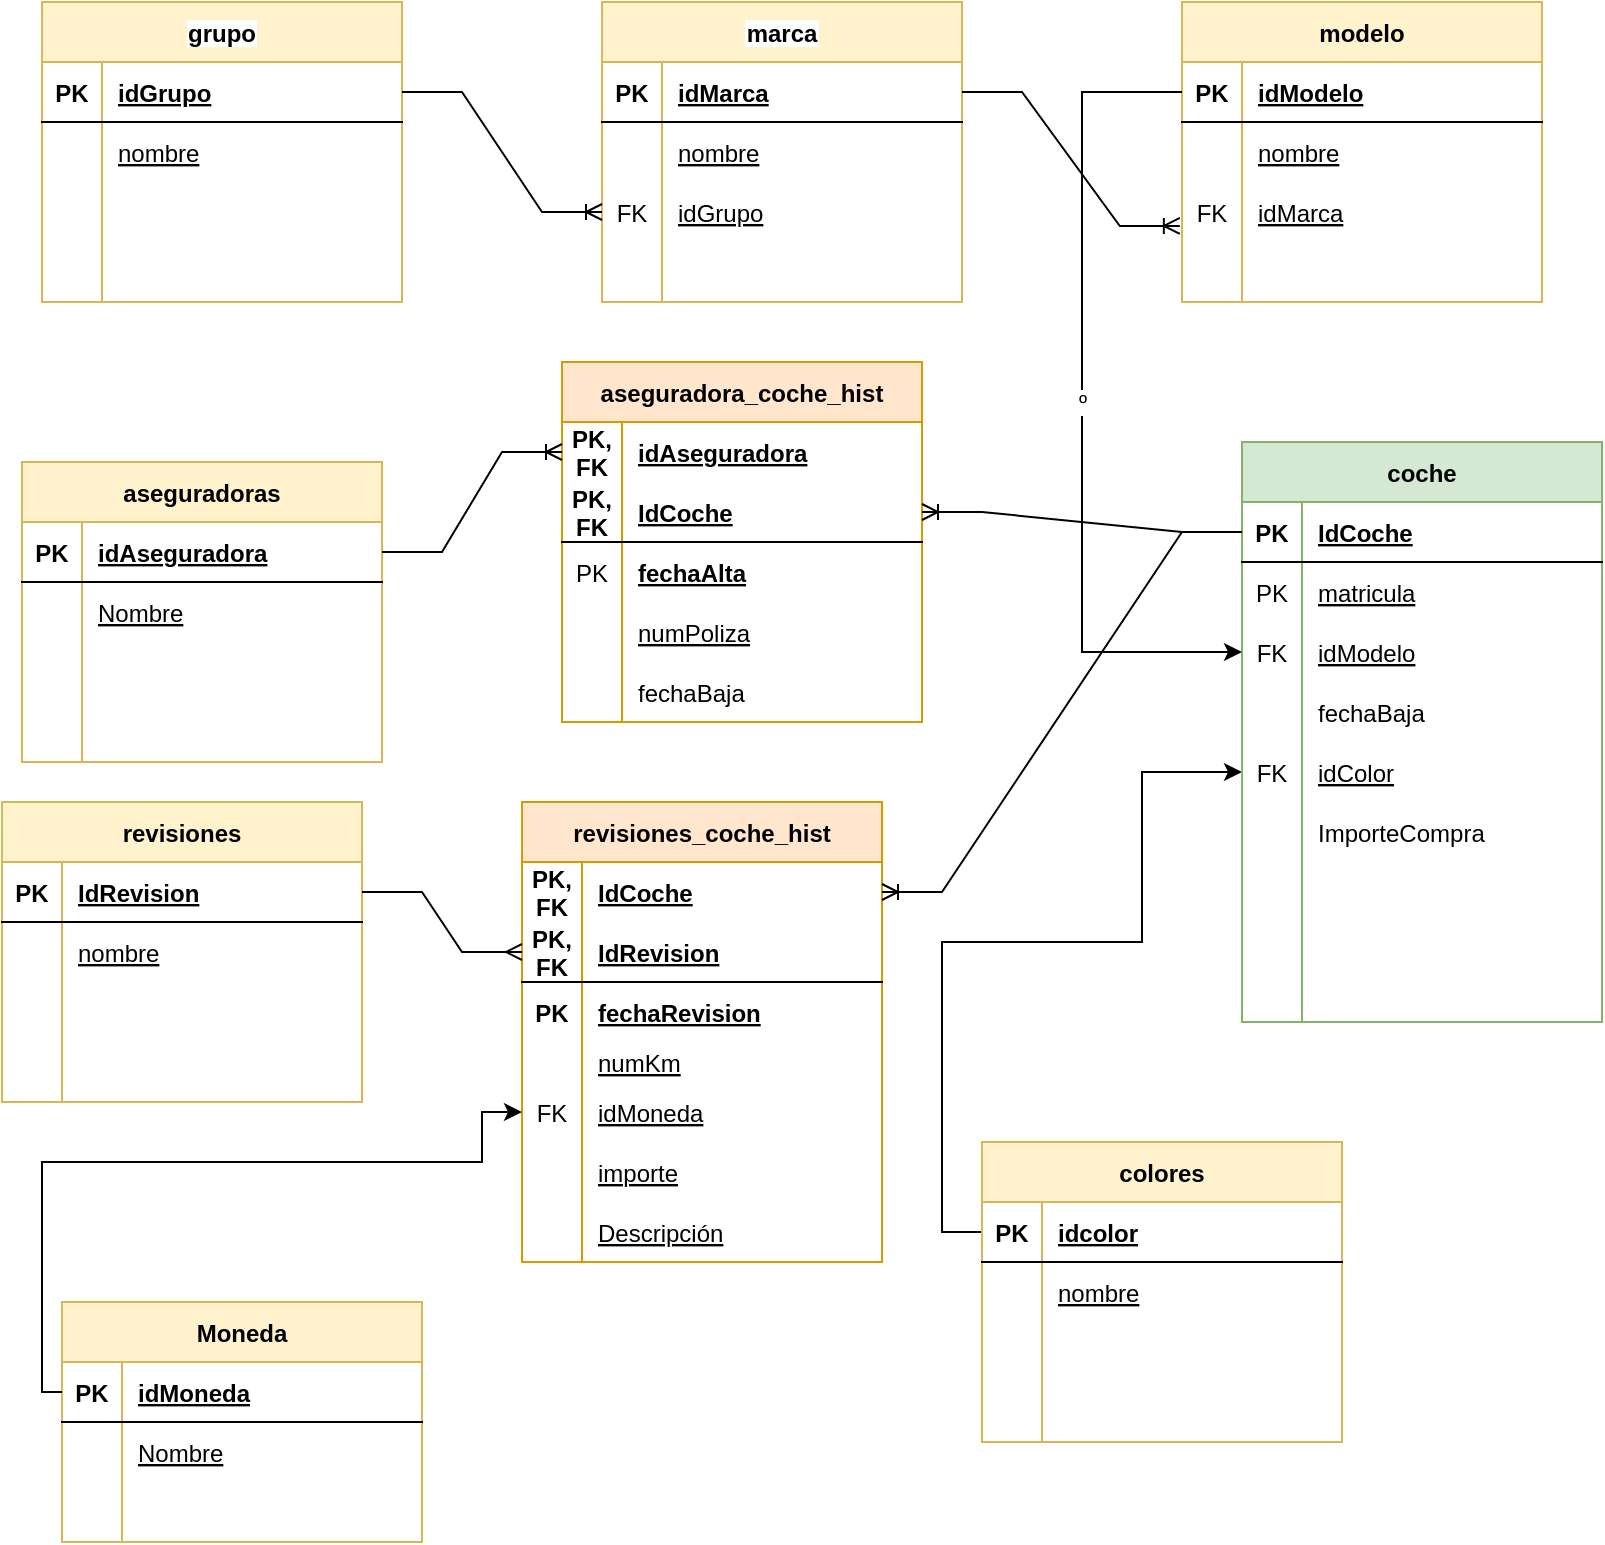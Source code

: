 <mxfile version="20.8.10" type="device"><diagram name="Página-1" id="8ZPopqEDgN9rbvy1Hq22"><mxGraphModel dx="1114" dy="656" grid="1" gridSize="10" guides="1" tooltips="1" connect="1" arrows="1" fold="1" page="1" pageScale="1" pageWidth="827" pageHeight="1169" math="0" shadow="0"><root><mxCell id="0"/><mxCell id="1" parent="0"/><mxCell id="r6GMOIAsIJF8lYgWLblV-1" value="grupo" style="shape=table;startSize=30;container=1;collapsible=1;childLayout=tableLayout;fixedRows=1;rowLines=0;fontStyle=1;align=center;resizeLast=1;fillColor=#fff2cc;strokeColor=#d6b656;labelBackgroundColor=default;" parent="1" vertex="1"><mxGeometry x="30" y="10" width="180" height="150" as="geometry"/></mxCell><mxCell id="r6GMOIAsIJF8lYgWLblV-2" value="" style="shape=tableRow;horizontal=0;startSize=0;swimlaneHead=0;swimlaneBody=0;fillColor=none;collapsible=0;dropTarget=0;points=[[0,0.5],[1,0.5]];portConstraint=eastwest;top=0;left=0;right=0;bottom=1;" parent="r6GMOIAsIJF8lYgWLblV-1" vertex="1"><mxGeometry y="30" width="180" height="30" as="geometry"/></mxCell><mxCell id="r6GMOIAsIJF8lYgWLblV-3" value="PK" style="shape=partialRectangle;connectable=0;fillColor=none;top=0;left=0;bottom=0;right=0;fontStyle=1;overflow=hidden;" parent="r6GMOIAsIJF8lYgWLblV-2" vertex="1"><mxGeometry width="30" height="30" as="geometry"><mxRectangle width="30" height="30" as="alternateBounds"/></mxGeometry></mxCell><mxCell id="r6GMOIAsIJF8lYgWLblV-4" value="idGrupo" style="shape=partialRectangle;connectable=0;fillColor=none;top=0;left=0;bottom=0;right=0;align=left;spacingLeft=6;fontStyle=5;overflow=hidden;" parent="r6GMOIAsIJF8lYgWLblV-2" vertex="1"><mxGeometry x="30" width="150" height="30" as="geometry"><mxRectangle width="150" height="30" as="alternateBounds"/></mxGeometry></mxCell><mxCell id="r6GMOIAsIJF8lYgWLblV-5" value="" style="shape=tableRow;horizontal=0;startSize=0;swimlaneHead=0;swimlaneBody=0;fillColor=none;collapsible=0;dropTarget=0;points=[[0,0.5],[1,0.5]];portConstraint=eastwest;top=0;left=0;right=0;bottom=0;" parent="r6GMOIAsIJF8lYgWLblV-1" vertex="1"><mxGeometry y="60" width="180" height="30" as="geometry"/></mxCell><mxCell id="r6GMOIAsIJF8lYgWLblV-6" value="" style="shape=partialRectangle;connectable=0;fillColor=none;top=0;left=0;bottom=0;right=0;editable=1;overflow=hidden;" parent="r6GMOIAsIJF8lYgWLblV-5" vertex="1"><mxGeometry width="30" height="30" as="geometry"><mxRectangle width="30" height="30" as="alternateBounds"/></mxGeometry></mxCell><mxCell id="r6GMOIAsIJF8lYgWLblV-7" value="nombre" style="shape=partialRectangle;connectable=0;fillColor=none;top=0;left=0;bottom=0;right=0;align=left;spacingLeft=6;overflow=hidden;fontStyle=4" parent="r6GMOIAsIJF8lYgWLblV-5" vertex="1"><mxGeometry x="30" width="150" height="30" as="geometry"><mxRectangle width="150" height="30" as="alternateBounds"/></mxGeometry></mxCell><mxCell id="r6GMOIAsIJF8lYgWLblV-8" value="" style="shape=tableRow;horizontal=0;startSize=0;swimlaneHead=0;swimlaneBody=0;fillColor=none;collapsible=0;dropTarget=0;points=[[0,0.5],[1,0.5]];portConstraint=eastwest;top=0;left=0;right=0;bottom=0;" parent="r6GMOIAsIJF8lYgWLblV-1" vertex="1"><mxGeometry y="90" width="180" height="30" as="geometry"/></mxCell><mxCell id="r6GMOIAsIJF8lYgWLblV-9" value="" style="shape=partialRectangle;connectable=0;fillColor=none;top=0;left=0;bottom=0;right=0;editable=1;overflow=hidden;" parent="r6GMOIAsIJF8lYgWLblV-8" vertex="1"><mxGeometry width="30" height="30" as="geometry"><mxRectangle width="30" height="30" as="alternateBounds"/></mxGeometry></mxCell><mxCell id="r6GMOIAsIJF8lYgWLblV-10" value="" style="shape=partialRectangle;connectable=0;fillColor=none;top=0;left=0;bottom=0;right=0;align=left;spacingLeft=6;overflow=hidden;" parent="r6GMOIAsIJF8lYgWLblV-8" vertex="1"><mxGeometry x="30" width="150" height="30" as="geometry"><mxRectangle width="150" height="30" as="alternateBounds"/></mxGeometry></mxCell><mxCell id="r6GMOIAsIJF8lYgWLblV-11" value="" style="shape=tableRow;horizontal=0;startSize=0;swimlaneHead=0;swimlaneBody=0;fillColor=none;collapsible=0;dropTarget=0;points=[[0,0.5],[1,0.5]];portConstraint=eastwest;top=0;left=0;right=0;bottom=0;" parent="r6GMOIAsIJF8lYgWLblV-1" vertex="1"><mxGeometry y="120" width="180" height="30" as="geometry"/></mxCell><mxCell id="r6GMOIAsIJF8lYgWLblV-12" value="" style="shape=partialRectangle;connectable=0;fillColor=none;top=0;left=0;bottom=0;right=0;editable=1;overflow=hidden;" parent="r6GMOIAsIJF8lYgWLblV-11" vertex="1"><mxGeometry width="30" height="30" as="geometry"><mxRectangle width="30" height="30" as="alternateBounds"/></mxGeometry></mxCell><mxCell id="r6GMOIAsIJF8lYgWLblV-13" value="" style="shape=partialRectangle;connectable=0;fillColor=none;top=0;left=0;bottom=0;right=0;align=left;spacingLeft=6;overflow=hidden;" parent="r6GMOIAsIJF8lYgWLblV-11" vertex="1"><mxGeometry x="30" width="150" height="30" as="geometry"><mxRectangle width="150" height="30" as="alternateBounds"/></mxGeometry></mxCell><mxCell id="r6GMOIAsIJF8lYgWLblV-14" value="marca" style="shape=table;startSize=30;container=1;collapsible=1;childLayout=tableLayout;fixedRows=1;rowLines=0;fontStyle=1;align=center;resizeLast=1;fillColor=#fff2cc;strokeColor=#d6b656;labelBackgroundColor=default;" parent="1" vertex="1"><mxGeometry x="310" y="10" width="180" height="150" as="geometry"/></mxCell><mxCell id="r6GMOIAsIJF8lYgWLblV-15" value="" style="shape=tableRow;horizontal=0;startSize=0;swimlaneHead=0;swimlaneBody=0;fillColor=none;collapsible=0;dropTarget=0;points=[[0,0.5],[1,0.5]];portConstraint=eastwest;top=0;left=0;right=0;bottom=1;" parent="r6GMOIAsIJF8lYgWLblV-14" vertex="1"><mxGeometry y="30" width="180" height="30" as="geometry"/></mxCell><mxCell id="r6GMOIAsIJF8lYgWLblV-16" value="PK" style="shape=partialRectangle;connectable=0;fillColor=none;top=0;left=0;bottom=0;right=0;fontStyle=1;overflow=hidden;" parent="r6GMOIAsIJF8lYgWLblV-15" vertex="1"><mxGeometry width="30" height="30" as="geometry"><mxRectangle width="30" height="30" as="alternateBounds"/></mxGeometry></mxCell><mxCell id="r6GMOIAsIJF8lYgWLblV-17" value="idMarca" style="shape=partialRectangle;connectable=0;fillColor=none;top=0;left=0;bottom=0;right=0;align=left;spacingLeft=6;fontStyle=5;overflow=hidden;" parent="r6GMOIAsIJF8lYgWLblV-15" vertex="1"><mxGeometry x="30" width="150" height="30" as="geometry"><mxRectangle width="150" height="30" as="alternateBounds"/></mxGeometry></mxCell><mxCell id="r6GMOIAsIJF8lYgWLblV-18" value="" style="shape=tableRow;horizontal=0;startSize=0;swimlaneHead=0;swimlaneBody=0;fillColor=none;collapsible=0;dropTarget=0;points=[[0,0.5],[1,0.5]];portConstraint=eastwest;top=0;left=0;right=0;bottom=0;" parent="r6GMOIAsIJF8lYgWLblV-14" vertex="1"><mxGeometry y="60" width="180" height="30" as="geometry"/></mxCell><mxCell id="r6GMOIAsIJF8lYgWLblV-19" value="" style="shape=partialRectangle;connectable=0;fillColor=none;top=0;left=0;bottom=0;right=0;editable=1;overflow=hidden;" parent="r6GMOIAsIJF8lYgWLblV-18" vertex="1"><mxGeometry width="30" height="30" as="geometry"><mxRectangle width="30" height="30" as="alternateBounds"/></mxGeometry></mxCell><mxCell id="r6GMOIAsIJF8lYgWLblV-20" value="nombre" style="shape=partialRectangle;connectable=0;fillColor=none;top=0;left=0;bottom=0;right=0;align=left;spacingLeft=6;overflow=hidden;fontStyle=4" parent="r6GMOIAsIJF8lYgWLblV-18" vertex="1"><mxGeometry x="30" width="150" height="30" as="geometry"><mxRectangle width="150" height="30" as="alternateBounds"/></mxGeometry></mxCell><mxCell id="r6GMOIAsIJF8lYgWLblV-21" value="" style="shape=tableRow;horizontal=0;startSize=0;swimlaneHead=0;swimlaneBody=0;fillColor=none;collapsible=0;dropTarget=0;points=[[0,0.5],[1,0.5]];portConstraint=eastwest;top=0;left=0;right=0;bottom=0;" parent="r6GMOIAsIJF8lYgWLblV-14" vertex="1"><mxGeometry y="90" width="180" height="30" as="geometry"/></mxCell><mxCell id="r6GMOIAsIJF8lYgWLblV-22" value="FK" style="shape=partialRectangle;connectable=0;fillColor=none;top=0;left=0;bottom=0;right=0;editable=1;overflow=hidden;" parent="r6GMOIAsIJF8lYgWLblV-21" vertex="1"><mxGeometry width="30" height="30" as="geometry"><mxRectangle width="30" height="30" as="alternateBounds"/></mxGeometry></mxCell><mxCell id="r6GMOIAsIJF8lYgWLblV-23" value="idGrupo" style="shape=partialRectangle;connectable=0;fillColor=none;top=0;left=0;bottom=0;right=0;align=left;spacingLeft=6;overflow=hidden;fontStyle=4" parent="r6GMOIAsIJF8lYgWLblV-21" vertex="1"><mxGeometry x="30" width="150" height="30" as="geometry"><mxRectangle width="150" height="30" as="alternateBounds"/></mxGeometry></mxCell><mxCell id="r6GMOIAsIJF8lYgWLblV-24" value="" style="shape=tableRow;horizontal=0;startSize=0;swimlaneHead=0;swimlaneBody=0;fillColor=none;collapsible=0;dropTarget=0;points=[[0,0.5],[1,0.5]];portConstraint=eastwest;top=0;left=0;right=0;bottom=0;" parent="r6GMOIAsIJF8lYgWLblV-14" vertex="1"><mxGeometry y="120" width="180" height="30" as="geometry"/></mxCell><mxCell id="r6GMOIAsIJF8lYgWLblV-25" value="" style="shape=partialRectangle;connectable=0;fillColor=none;top=0;left=0;bottom=0;right=0;editable=1;overflow=hidden;" parent="r6GMOIAsIJF8lYgWLblV-24" vertex="1"><mxGeometry width="30" height="30" as="geometry"><mxRectangle width="30" height="30" as="alternateBounds"/></mxGeometry></mxCell><mxCell id="r6GMOIAsIJF8lYgWLblV-26" value="" style="shape=partialRectangle;connectable=0;fillColor=none;top=0;left=0;bottom=0;right=0;align=left;spacingLeft=6;overflow=hidden;" parent="r6GMOIAsIJF8lYgWLblV-24" vertex="1"><mxGeometry x="30" width="150" height="30" as="geometry"><mxRectangle width="150" height="30" as="alternateBounds"/></mxGeometry></mxCell><mxCell id="r6GMOIAsIJF8lYgWLblV-27" value="modelo" style="shape=table;startSize=30;container=1;collapsible=1;childLayout=tableLayout;fixedRows=1;rowLines=0;fontStyle=1;align=center;resizeLast=1;fillColor=#fff2cc;strokeColor=#d6b656;" parent="1" vertex="1"><mxGeometry x="600" y="10" width="180" height="150" as="geometry"/></mxCell><mxCell id="r6GMOIAsIJF8lYgWLblV-28" value="" style="shape=tableRow;horizontal=0;startSize=0;swimlaneHead=0;swimlaneBody=0;fillColor=none;collapsible=0;dropTarget=0;points=[[0,0.5],[1,0.5]];portConstraint=eastwest;top=0;left=0;right=0;bottom=1;" parent="r6GMOIAsIJF8lYgWLblV-27" vertex="1"><mxGeometry y="30" width="180" height="30" as="geometry"/></mxCell><mxCell id="r6GMOIAsIJF8lYgWLblV-29" value="PK" style="shape=partialRectangle;connectable=0;fillColor=none;top=0;left=0;bottom=0;right=0;fontStyle=1;overflow=hidden;" parent="r6GMOIAsIJF8lYgWLblV-28" vertex="1"><mxGeometry width="30" height="30" as="geometry"><mxRectangle width="30" height="30" as="alternateBounds"/></mxGeometry></mxCell><mxCell id="r6GMOIAsIJF8lYgWLblV-30" value="idModelo" style="shape=partialRectangle;connectable=0;fillColor=none;top=0;left=0;bottom=0;right=0;align=left;spacingLeft=6;fontStyle=5;overflow=hidden;" parent="r6GMOIAsIJF8lYgWLblV-28" vertex="1"><mxGeometry x="30" width="150" height="30" as="geometry"><mxRectangle width="150" height="30" as="alternateBounds"/></mxGeometry></mxCell><mxCell id="r6GMOIAsIJF8lYgWLblV-31" value="" style="shape=tableRow;horizontal=0;startSize=0;swimlaneHead=0;swimlaneBody=0;fillColor=none;collapsible=0;dropTarget=0;points=[[0,0.5],[1,0.5]];portConstraint=eastwest;top=0;left=0;right=0;bottom=0;" parent="r6GMOIAsIJF8lYgWLblV-27" vertex="1"><mxGeometry y="60" width="180" height="30" as="geometry"/></mxCell><mxCell id="r6GMOIAsIJF8lYgWLblV-32" value="" style="shape=partialRectangle;connectable=0;fillColor=none;top=0;left=0;bottom=0;right=0;editable=1;overflow=hidden;" parent="r6GMOIAsIJF8lYgWLblV-31" vertex="1"><mxGeometry width="30" height="30" as="geometry"><mxRectangle width="30" height="30" as="alternateBounds"/></mxGeometry></mxCell><mxCell id="r6GMOIAsIJF8lYgWLblV-33" value="nombre" style="shape=partialRectangle;connectable=0;fillColor=none;top=0;left=0;bottom=0;right=0;align=left;spacingLeft=6;overflow=hidden;fontStyle=4" parent="r6GMOIAsIJF8lYgWLblV-31" vertex="1"><mxGeometry x="30" width="150" height="30" as="geometry"><mxRectangle width="150" height="30" as="alternateBounds"/></mxGeometry></mxCell><mxCell id="r6GMOIAsIJF8lYgWLblV-34" value="" style="shape=tableRow;horizontal=0;startSize=0;swimlaneHead=0;swimlaneBody=0;fillColor=none;collapsible=0;dropTarget=0;points=[[0,0.5],[1,0.5]];portConstraint=eastwest;top=0;left=0;right=0;bottom=0;" parent="r6GMOIAsIJF8lYgWLblV-27" vertex="1"><mxGeometry y="90" width="180" height="30" as="geometry"/></mxCell><mxCell id="r6GMOIAsIJF8lYgWLblV-35" value="FK" style="shape=partialRectangle;connectable=0;fillColor=none;top=0;left=0;bottom=0;right=0;editable=1;overflow=hidden;" parent="r6GMOIAsIJF8lYgWLblV-34" vertex="1"><mxGeometry width="30" height="30" as="geometry"><mxRectangle width="30" height="30" as="alternateBounds"/></mxGeometry></mxCell><mxCell id="r6GMOIAsIJF8lYgWLblV-36" value="idMarca" style="shape=partialRectangle;connectable=0;fillColor=none;top=0;left=0;bottom=0;right=0;align=left;spacingLeft=6;overflow=hidden;fontStyle=4" parent="r6GMOIAsIJF8lYgWLblV-34" vertex="1"><mxGeometry x="30" width="150" height="30" as="geometry"><mxRectangle width="150" height="30" as="alternateBounds"/></mxGeometry></mxCell><mxCell id="r6GMOIAsIJF8lYgWLblV-37" value="" style="shape=tableRow;horizontal=0;startSize=0;swimlaneHead=0;swimlaneBody=0;fillColor=none;collapsible=0;dropTarget=0;points=[[0,0.5],[1,0.5]];portConstraint=eastwest;top=0;left=0;right=0;bottom=0;" parent="r6GMOIAsIJF8lYgWLblV-27" vertex="1"><mxGeometry y="120" width="180" height="30" as="geometry"/></mxCell><mxCell id="r6GMOIAsIJF8lYgWLblV-38" value="" style="shape=partialRectangle;connectable=0;fillColor=none;top=0;left=0;bottom=0;right=0;editable=1;overflow=hidden;" parent="r6GMOIAsIJF8lYgWLblV-37" vertex="1"><mxGeometry width="30" height="30" as="geometry"><mxRectangle width="30" height="30" as="alternateBounds"/></mxGeometry></mxCell><mxCell id="r6GMOIAsIJF8lYgWLblV-39" value="" style="shape=partialRectangle;connectable=0;fillColor=none;top=0;left=0;bottom=0;right=0;align=left;spacingLeft=6;overflow=hidden;" parent="r6GMOIAsIJF8lYgWLblV-37" vertex="1"><mxGeometry x="30" width="150" height="30" as="geometry"><mxRectangle width="150" height="30" as="alternateBounds"/></mxGeometry></mxCell><mxCell id="r6GMOIAsIJF8lYgWLblV-219" style="edgeStyle=orthogonalEdgeStyle;rounded=0;orthogonalLoop=1;jettySize=auto;html=1;entryX=0;entryY=0.5;entryDx=0;entryDy=0;exitX=0;exitY=0.5;exitDx=0;exitDy=0;" parent="1" source="r6GMOIAsIJF8lYgWLblV-41" target="r6GMOIAsIJF8lYgWLblV-91" edge="1"><mxGeometry relative="1" as="geometry"><Array as="points"><mxPoint x="480" y="625"/><mxPoint x="480" y="480"/><mxPoint x="580" y="480"/><mxPoint x="580" y="395"/></Array></mxGeometry></mxCell><mxCell id="r6GMOIAsIJF8lYgWLblV-40" value="colores" style="shape=table;startSize=30;container=1;collapsible=1;childLayout=tableLayout;fixedRows=1;rowLines=0;fontStyle=1;align=center;resizeLast=1;fillColor=#fff2cc;strokeColor=#d6b656;" parent="1" vertex="1"><mxGeometry x="500" y="580" width="180" height="150" as="geometry"/></mxCell><mxCell id="r6GMOIAsIJF8lYgWLblV-41" value="" style="shape=tableRow;horizontal=0;startSize=0;swimlaneHead=0;swimlaneBody=0;fillColor=none;collapsible=0;dropTarget=0;points=[[0,0.5],[1,0.5]];portConstraint=eastwest;top=0;left=0;right=0;bottom=1;" parent="r6GMOIAsIJF8lYgWLblV-40" vertex="1"><mxGeometry y="30" width="180" height="30" as="geometry"/></mxCell><mxCell id="r6GMOIAsIJF8lYgWLblV-42" value="PK" style="shape=partialRectangle;connectable=0;fillColor=none;top=0;left=0;bottom=0;right=0;fontStyle=1;overflow=hidden;" parent="r6GMOIAsIJF8lYgWLblV-41" vertex="1"><mxGeometry width="30" height="30" as="geometry"><mxRectangle width="30" height="30" as="alternateBounds"/></mxGeometry></mxCell><mxCell id="r6GMOIAsIJF8lYgWLblV-43" value="idcolor" style="shape=partialRectangle;connectable=0;fillColor=none;top=0;left=0;bottom=0;right=0;align=left;spacingLeft=6;fontStyle=5;overflow=hidden;" parent="r6GMOIAsIJF8lYgWLblV-41" vertex="1"><mxGeometry x="30" width="150" height="30" as="geometry"><mxRectangle width="150" height="30" as="alternateBounds"/></mxGeometry></mxCell><mxCell id="r6GMOIAsIJF8lYgWLblV-44" value="" style="shape=tableRow;horizontal=0;startSize=0;swimlaneHead=0;swimlaneBody=0;fillColor=none;collapsible=0;dropTarget=0;points=[[0,0.5],[1,0.5]];portConstraint=eastwest;top=0;left=0;right=0;bottom=0;" parent="r6GMOIAsIJF8lYgWLblV-40" vertex="1"><mxGeometry y="60" width="180" height="30" as="geometry"/></mxCell><mxCell id="r6GMOIAsIJF8lYgWLblV-45" value="" style="shape=partialRectangle;connectable=0;fillColor=none;top=0;left=0;bottom=0;right=0;editable=1;overflow=hidden;" parent="r6GMOIAsIJF8lYgWLblV-44" vertex="1"><mxGeometry width="30" height="30" as="geometry"><mxRectangle width="30" height="30" as="alternateBounds"/></mxGeometry></mxCell><mxCell id="r6GMOIAsIJF8lYgWLblV-46" value="nombre" style="shape=partialRectangle;connectable=0;fillColor=none;top=0;left=0;bottom=0;right=0;align=left;spacingLeft=6;overflow=hidden;fontStyle=4" parent="r6GMOIAsIJF8lYgWLblV-44" vertex="1"><mxGeometry x="30" width="150" height="30" as="geometry"><mxRectangle width="150" height="30" as="alternateBounds"/></mxGeometry></mxCell><mxCell id="r6GMOIAsIJF8lYgWLblV-47" value="" style="shape=tableRow;horizontal=0;startSize=0;swimlaneHead=0;swimlaneBody=0;fillColor=none;collapsible=0;dropTarget=0;points=[[0,0.5],[1,0.5]];portConstraint=eastwest;top=0;left=0;right=0;bottom=0;" parent="r6GMOIAsIJF8lYgWLblV-40" vertex="1"><mxGeometry y="90" width="180" height="30" as="geometry"/></mxCell><mxCell id="r6GMOIAsIJF8lYgWLblV-48" value="" style="shape=partialRectangle;connectable=0;fillColor=none;top=0;left=0;bottom=0;right=0;editable=1;overflow=hidden;" parent="r6GMOIAsIJF8lYgWLblV-47" vertex="1"><mxGeometry width="30" height="30" as="geometry"><mxRectangle width="30" height="30" as="alternateBounds"/></mxGeometry></mxCell><mxCell id="r6GMOIAsIJF8lYgWLblV-49" value="" style="shape=partialRectangle;connectable=0;fillColor=none;top=0;left=0;bottom=0;right=0;align=left;spacingLeft=6;overflow=hidden;" parent="r6GMOIAsIJF8lYgWLblV-47" vertex="1"><mxGeometry x="30" width="150" height="30" as="geometry"><mxRectangle width="150" height="30" as="alternateBounds"/></mxGeometry></mxCell><mxCell id="r6GMOIAsIJF8lYgWLblV-50" value="" style="shape=tableRow;horizontal=0;startSize=0;swimlaneHead=0;swimlaneBody=0;fillColor=none;collapsible=0;dropTarget=0;points=[[0,0.5],[1,0.5]];portConstraint=eastwest;top=0;left=0;right=0;bottom=0;" parent="r6GMOIAsIJF8lYgWLblV-40" vertex="1"><mxGeometry y="120" width="180" height="30" as="geometry"/></mxCell><mxCell id="r6GMOIAsIJF8lYgWLblV-51" value="" style="shape=partialRectangle;connectable=0;fillColor=none;top=0;left=0;bottom=0;right=0;editable=1;overflow=hidden;" parent="r6GMOIAsIJF8lYgWLblV-50" vertex="1"><mxGeometry width="30" height="30" as="geometry"><mxRectangle width="30" height="30" as="alternateBounds"/></mxGeometry></mxCell><mxCell id="r6GMOIAsIJF8lYgWLblV-52" value="" style="shape=partialRectangle;connectable=0;fillColor=none;top=0;left=0;bottom=0;right=0;align=left;spacingLeft=6;overflow=hidden;" parent="r6GMOIAsIJF8lYgWLblV-50" vertex="1"><mxGeometry x="30" width="150" height="30" as="geometry"><mxRectangle width="150" height="30" as="alternateBounds"/></mxGeometry></mxCell><mxCell id="r6GMOIAsIJF8lYgWLblV-66" value="aseguradoras" style="shape=table;startSize=30;container=1;collapsible=1;childLayout=tableLayout;fixedRows=1;rowLines=0;fontStyle=1;align=center;resizeLast=1;fillColor=#fff2cc;strokeColor=#d6b656;" parent="1" vertex="1"><mxGeometry x="20" y="240" width="180" height="150" as="geometry"/></mxCell><mxCell id="r6GMOIAsIJF8lYgWLblV-67" value="" style="shape=tableRow;horizontal=0;startSize=0;swimlaneHead=0;swimlaneBody=0;fillColor=none;collapsible=0;dropTarget=0;points=[[0,0.5],[1,0.5]];portConstraint=eastwest;top=0;left=0;right=0;bottom=1;" parent="r6GMOIAsIJF8lYgWLblV-66" vertex="1"><mxGeometry y="30" width="180" height="30" as="geometry"/></mxCell><mxCell id="r6GMOIAsIJF8lYgWLblV-68" value="PK" style="shape=partialRectangle;connectable=0;fillColor=none;top=0;left=0;bottom=0;right=0;fontStyle=1;overflow=hidden;" parent="r6GMOIAsIJF8lYgWLblV-67" vertex="1"><mxGeometry width="30" height="30" as="geometry"><mxRectangle width="30" height="30" as="alternateBounds"/></mxGeometry></mxCell><mxCell id="r6GMOIAsIJF8lYgWLblV-69" value="idAseguradora" style="shape=partialRectangle;connectable=0;fillColor=none;top=0;left=0;bottom=0;right=0;align=left;spacingLeft=6;fontStyle=5;overflow=hidden;" parent="r6GMOIAsIJF8lYgWLblV-67" vertex="1"><mxGeometry x="30" width="150" height="30" as="geometry"><mxRectangle width="150" height="30" as="alternateBounds"/></mxGeometry></mxCell><mxCell id="r6GMOIAsIJF8lYgWLblV-70" value="" style="shape=tableRow;horizontal=0;startSize=0;swimlaneHead=0;swimlaneBody=0;fillColor=none;collapsible=0;dropTarget=0;points=[[0,0.5],[1,0.5]];portConstraint=eastwest;top=0;left=0;right=0;bottom=0;" parent="r6GMOIAsIJF8lYgWLblV-66" vertex="1"><mxGeometry y="60" width="180" height="30" as="geometry"/></mxCell><mxCell id="r6GMOIAsIJF8lYgWLblV-71" value="" style="shape=partialRectangle;connectable=0;fillColor=none;top=0;left=0;bottom=0;right=0;editable=1;overflow=hidden;" parent="r6GMOIAsIJF8lYgWLblV-70" vertex="1"><mxGeometry width="30" height="30" as="geometry"><mxRectangle width="30" height="30" as="alternateBounds"/></mxGeometry></mxCell><mxCell id="r6GMOIAsIJF8lYgWLblV-72" value="Nombre" style="shape=partialRectangle;connectable=0;fillColor=none;top=0;left=0;bottom=0;right=0;align=left;spacingLeft=6;overflow=hidden;fontStyle=4" parent="r6GMOIAsIJF8lYgWLblV-70" vertex="1"><mxGeometry x="30" width="150" height="30" as="geometry"><mxRectangle width="150" height="30" as="alternateBounds"/></mxGeometry></mxCell><mxCell id="r6GMOIAsIJF8lYgWLblV-73" value="" style="shape=tableRow;horizontal=0;startSize=0;swimlaneHead=0;swimlaneBody=0;fillColor=none;collapsible=0;dropTarget=0;points=[[0,0.5],[1,0.5]];portConstraint=eastwest;top=0;left=0;right=0;bottom=0;" parent="r6GMOIAsIJF8lYgWLblV-66" vertex="1"><mxGeometry y="90" width="180" height="30" as="geometry"/></mxCell><mxCell id="r6GMOIAsIJF8lYgWLblV-74" value="" style="shape=partialRectangle;connectable=0;fillColor=none;top=0;left=0;bottom=0;right=0;editable=1;overflow=hidden;" parent="r6GMOIAsIJF8lYgWLblV-73" vertex="1"><mxGeometry width="30" height="30" as="geometry"><mxRectangle width="30" height="30" as="alternateBounds"/></mxGeometry></mxCell><mxCell id="r6GMOIAsIJF8lYgWLblV-75" value="" style="shape=partialRectangle;connectable=0;fillColor=none;top=0;left=0;bottom=0;right=0;align=left;spacingLeft=6;overflow=hidden;" parent="r6GMOIAsIJF8lYgWLblV-73" vertex="1"><mxGeometry x="30" width="150" height="30" as="geometry"><mxRectangle width="150" height="30" as="alternateBounds"/></mxGeometry></mxCell><mxCell id="r6GMOIAsIJF8lYgWLblV-76" value="" style="shape=tableRow;horizontal=0;startSize=0;swimlaneHead=0;swimlaneBody=0;fillColor=none;collapsible=0;dropTarget=0;points=[[0,0.5],[1,0.5]];portConstraint=eastwest;top=0;left=0;right=0;bottom=0;" parent="r6GMOIAsIJF8lYgWLblV-66" vertex="1"><mxGeometry y="120" width="180" height="30" as="geometry"/></mxCell><mxCell id="r6GMOIAsIJF8lYgWLblV-77" value="" style="shape=partialRectangle;connectable=0;fillColor=none;top=0;left=0;bottom=0;right=0;editable=1;overflow=hidden;" parent="r6GMOIAsIJF8lYgWLblV-76" vertex="1"><mxGeometry width="30" height="30" as="geometry"><mxRectangle width="30" height="30" as="alternateBounds"/></mxGeometry></mxCell><mxCell id="r6GMOIAsIJF8lYgWLblV-78" value="" style="shape=partialRectangle;connectable=0;fillColor=none;top=0;left=0;bottom=0;right=0;align=left;spacingLeft=6;overflow=hidden;" parent="r6GMOIAsIJF8lYgWLblV-76" vertex="1"><mxGeometry x="30" width="150" height="30" as="geometry"><mxRectangle width="150" height="30" as="alternateBounds"/></mxGeometry></mxCell><mxCell id="r6GMOIAsIJF8lYgWLblV-79" value="" style="edgeStyle=entityRelationEdgeStyle;fontSize=12;html=1;endArrow=ERoneToMany;rounded=0;exitX=1;exitY=0.5;exitDx=0;exitDy=0;entryX=0;entryY=0.5;entryDx=0;entryDy=0;" parent="1" source="r6GMOIAsIJF8lYgWLblV-2" target="r6GMOIAsIJF8lYgWLblV-21" edge="1"><mxGeometry width="100" height="100" relative="1" as="geometry"><mxPoint x="230" y="330" as="sourcePoint"/><mxPoint x="330" y="230" as="targetPoint"/></mxGeometry></mxCell><mxCell id="r6GMOIAsIJF8lYgWLblV-80" value="" style="edgeStyle=entityRelationEdgeStyle;fontSize=12;html=1;endArrow=ERoneToMany;rounded=0;exitX=1;exitY=0.5;exitDx=0;exitDy=0;entryX=-0.006;entryY=0.733;entryDx=0;entryDy=0;entryPerimeter=0;" parent="1" source="r6GMOIAsIJF8lYgWLblV-15" target="r6GMOIAsIJF8lYgWLblV-34" edge="1"><mxGeometry width="100" height="100" relative="1" as="geometry"><mxPoint x="510" y="162.5" as="sourcePoint"/><mxPoint x="610" y="227.5" as="targetPoint"/></mxGeometry></mxCell><mxCell id="r6GMOIAsIJF8lYgWLblV-81" value="coche" style="shape=table;startSize=30;container=1;collapsible=1;childLayout=tableLayout;fixedRows=1;rowLines=0;fontStyle=1;align=center;resizeLast=1;fillColor=#d5e8d4;strokeColor=#82b366;" parent="1" vertex="1"><mxGeometry x="630" y="230" width="180" height="290" as="geometry"/></mxCell><mxCell id="r6GMOIAsIJF8lYgWLblV-82" value="" style="shape=tableRow;horizontal=0;startSize=0;swimlaneHead=0;swimlaneBody=0;fillColor=none;collapsible=0;dropTarget=0;points=[[0,0.5],[1,0.5]];portConstraint=eastwest;top=0;left=0;right=0;bottom=1;" parent="r6GMOIAsIJF8lYgWLblV-81" vertex="1"><mxGeometry y="30" width="180" height="30" as="geometry"/></mxCell><mxCell id="r6GMOIAsIJF8lYgWLblV-83" value="PK" style="shape=partialRectangle;connectable=0;fillColor=none;top=0;left=0;bottom=0;right=0;fontStyle=1;overflow=hidden;" parent="r6GMOIAsIJF8lYgWLblV-82" vertex="1"><mxGeometry width="30" height="30" as="geometry"><mxRectangle width="30" height="30" as="alternateBounds"/></mxGeometry></mxCell><mxCell id="r6GMOIAsIJF8lYgWLblV-84" value="IdCoche" style="shape=partialRectangle;connectable=0;fillColor=none;top=0;left=0;bottom=0;right=0;align=left;spacingLeft=6;fontStyle=5;overflow=hidden;" parent="r6GMOIAsIJF8lYgWLblV-82" vertex="1"><mxGeometry x="30" width="150" height="30" as="geometry"><mxRectangle width="150" height="30" as="alternateBounds"/></mxGeometry></mxCell><mxCell id="r6GMOIAsIJF8lYgWLblV-88" value="" style="shape=tableRow;horizontal=0;startSize=0;swimlaneHead=0;swimlaneBody=0;fillColor=none;collapsible=0;dropTarget=0;points=[[0,0.5],[1,0.5]];portConstraint=eastwest;top=0;left=0;right=0;bottom=0;" parent="r6GMOIAsIJF8lYgWLblV-81" vertex="1"><mxGeometry y="60" width="180" height="30" as="geometry"/></mxCell><mxCell id="r6GMOIAsIJF8lYgWLblV-89" value="PK" style="shape=partialRectangle;connectable=0;fillColor=none;top=0;left=0;bottom=0;right=0;editable=1;overflow=hidden;" parent="r6GMOIAsIJF8lYgWLblV-88" vertex="1"><mxGeometry width="30" height="30" as="geometry"><mxRectangle width="30" height="30" as="alternateBounds"/></mxGeometry></mxCell><mxCell id="r6GMOIAsIJF8lYgWLblV-90" value="matricula" style="shape=partialRectangle;connectable=0;fillColor=none;top=0;left=0;bottom=0;right=0;align=left;spacingLeft=6;overflow=hidden;fontStyle=4" parent="r6GMOIAsIJF8lYgWLblV-88" vertex="1"><mxGeometry x="30" width="150" height="30" as="geometry"><mxRectangle width="150" height="30" as="alternateBounds"/></mxGeometry></mxCell><mxCell id="r6GMOIAsIJF8lYgWLblV-153" value="" style="shape=tableRow;horizontal=0;startSize=0;swimlaneHead=0;swimlaneBody=0;fillColor=none;collapsible=0;dropTarget=0;points=[[0,0.5],[1,0.5]];portConstraint=eastwest;top=0;left=0;right=0;bottom=0;" parent="r6GMOIAsIJF8lYgWLblV-81" vertex="1"><mxGeometry y="90" width="180" height="30" as="geometry"/></mxCell><mxCell id="r6GMOIAsIJF8lYgWLblV-154" value="FK" style="shape=partialRectangle;connectable=0;fillColor=none;top=0;left=0;bottom=0;right=0;editable=1;overflow=hidden;" parent="r6GMOIAsIJF8lYgWLblV-153" vertex="1"><mxGeometry width="30" height="30" as="geometry"><mxRectangle width="30" height="30" as="alternateBounds"/></mxGeometry></mxCell><mxCell id="r6GMOIAsIJF8lYgWLblV-155" value="idModelo" style="shape=partialRectangle;connectable=0;fillColor=none;top=0;left=0;bottom=0;right=0;align=left;spacingLeft=6;overflow=hidden;fontStyle=4" parent="r6GMOIAsIJF8lYgWLblV-153" vertex="1"><mxGeometry x="30" width="150" height="30" as="geometry"><mxRectangle width="150" height="30" as="alternateBounds"/></mxGeometry></mxCell><mxCell id="r6GMOIAsIJF8lYgWLblV-128" value="" style="shape=tableRow;horizontal=0;startSize=0;swimlaneHead=0;swimlaneBody=0;fillColor=none;collapsible=0;dropTarget=0;points=[[0,0.5],[1,0.5]];portConstraint=eastwest;top=0;left=0;right=0;bottom=0;" parent="r6GMOIAsIJF8lYgWLblV-81" vertex="1"><mxGeometry y="120" width="180" height="30" as="geometry"/></mxCell><mxCell id="r6GMOIAsIJF8lYgWLblV-129" value="" style="shape=partialRectangle;connectable=0;fillColor=none;top=0;left=0;bottom=0;right=0;editable=1;overflow=hidden;" parent="r6GMOIAsIJF8lYgWLblV-128" vertex="1"><mxGeometry width="30" height="30" as="geometry"><mxRectangle width="30" height="30" as="alternateBounds"/></mxGeometry></mxCell><mxCell id="r6GMOIAsIJF8lYgWLblV-130" value="fechaBaja" style="shape=partialRectangle;connectable=0;fillColor=none;top=0;left=0;bottom=0;right=0;align=left;spacingLeft=6;overflow=hidden;" parent="r6GMOIAsIJF8lYgWLblV-128" vertex="1"><mxGeometry x="30" width="150" height="30" as="geometry"><mxRectangle width="150" height="30" as="alternateBounds"/></mxGeometry></mxCell><mxCell id="r6GMOIAsIJF8lYgWLblV-91" value="" style="shape=tableRow;horizontal=0;startSize=0;swimlaneHead=0;swimlaneBody=0;fillColor=none;collapsible=0;dropTarget=0;points=[[0,0.5],[1,0.5]];portConstraint=eastwest;top=0;left=0;right=0;bottom=0;" parent="r6GMOIAsIJF8lYgWLblV-81" vertex="1"><mxGeometry y="150" width="180" height="30" as="geometry"/></mxCell><mxCell id="r6GMOIAsIJF8lYgWLblV-92" value="FK" style="shape=partialRectangle;connectable=0;fillColor=none;top=0;left=0;bottom=0;right=0;editable=1;overflow=hidden;" parent="r6GMOIAsIJF8lYgWLblV-91" vertex="1"><mxGeometry width="30" height="30" as="geometry"><mxRectangle width="30" height="30" as="alternateBounds"/></mxGeometry></mxCell><mxCell id="r6GMOIAsIJF8lYgWLblV-93" value="idColor" style="shape=partialRectangle;connectable=0;fillColor=none;top=0;left=0;bottom=0;right=0;align=left;spacingLeft=6;overflow=hidden;fontStyle=4" parent="r6GMOIAsIJF8lYgWLblV-91" vertex="1"><mxGeometry x="30" width="150" height="30" as="geometry"><mxRectangle width="150" height="30" as="alternateBounds"/></mxGeometry></mxCell><mxCell id="r6GMOIAsIJF8lYgWLblV-85" value="" style="shape=tableRow;horizontal=0;startSize=0;swimlaneHead=0;swimlaneBody=0;fillColor=none;collapsible=0;dropTarget=0;points=[[0,0.5],[1,0.5]];portConstraint=eastwest;top=0;left=0;right=0;bottom=0;" parent="r6GMOIAsIJF8lYgWLblV-81" vertex="1"><mxGeometry y="180" width="180" height="30" as="geometry"/></mxCell><mxCell id="r6GMOIAsIJF8lYgWLblV-86" value="" style="shape=partialRectangle;connectable=0;fillColor=none;top=0;left=0;bottom=0;right=0;editable=1;overflow=hidden;" parent="r6GMOIAsIJF8lYgWLblV-85" vertex="1"><mxGeometry width="30" height="30" as="geometry"><mxRectangle width="30" height="30" as="alternateBounds"/></mxGeometry></mxCell><mxCell id="r6GMOIAsIJF8lYgWLblV-87" value="ImporteCompra" style="shape=partialRectangle;connectable=0;fillColor=none;top=0;left=0;bottom=0;right=0;align=left;spacingLeft=6;overflow=hidden;" parent="r6GMOIAsIJF8lYgWLblV-85" vertex="1"><mxGeometry x="30" width="150" height="30" as="geometry"><mxRectangle width="150" height="30" as="alternateBounds"/></mxGeometry></mxCell><mxCell id="r6GMOIAsIJF8lYgWLblV-108" value="" style="shape=tableRow;horizontal=0;startSize=0;swimlaneHead=0;swimlaneBody=0;fillColor=none;collapsible=0;dropTarget=0;points=[[0,0.5],[1,0.5]];portConstraint=eastwest;top=0;left=0;right=0;bottom=0;" parent="r6GMOIAsIJF8lYgWLblV-81" vertex="1"><mxGeometry y="210" width="180" height="30" as="geometry"/></mxCell><mxCell id="r6GMOIAsIJF8lYgWLblV-109" value="" style="shape=partialRectangle;connectable=0;fillColor=none;top=0;left=0;bottom=0;right=0;editable=1;overflow=hidden;" parent="r6GMOIAsIJF8lYgWLblV-108" vertex="1"><mxGeometry width="30" height="30" as="geometry"><mxRectangle width="30" height="30" as="alternateBounds"/></mxGeometry></mxCell><mxCell id="r6GMOIAsIJF8lYgWLblV-110" value="" style="shape=partialRectangle;connectable=0;fillColor=none;top=0;left=0;bottom=0;right=0;align=left;spacingLeft=6;overflow=hidden;" parent="r6GMOIAsIJF8lYgWLblV-108" vertex="1"><mxGeometry x="30" width="150" height="30" as="geometry"><mxRectangle width="150" height="30" as="alternateBounds"/></mxGeometry></mxCell><mxCell id="r6GMOIAsIJF8lYgWLblV-111" value="" style="shape=tableRow;horizontal=0;startSize=0;swimlaneHead=0;swimlaneBody=0;fillColor=none;collapsible=0;dropTarget=0;points=[[0,0.5],[1,0.5]];portConstraint=eastwest;top=0;left=0;right=0;bottom=0;" parent="r6GMOIAsIJF8lYgWLblV-81" vertex="1"><mxGeometry y="240" width="180" height="30" as="geometry"/></mxCell><mxCell id="r6GMOIAsIJF8lYgWLblV-112" value="" style="shape=partialRectangle;connectable=0;fillColor=none;top=0;left=0;bottom=0;right=0;editable=1;overflow=hidden;" parent="r6GMOIAsIJF8lYgWLblV-111" vertex="1"><mxGeometry width="30" height="30" as="geometry"><mxRectangle width="30" height="30" as="alternateBounds"/></mxGeometry></mxCell><mxCell id="r6GMOIAsIJF8lYgWLblV-113" value="" style="shape=partialRectangle;connectable=0;fillColor=none;top=0;left=0;bottom=0;right=0;align=left;spacingLeft=6;overflow=hidden;" parent="r6GMOIAsIJF8lYgWLblV-111" vertex="1"><mxGeometry x="30" width="150" height="30" as="geometry"><mxRectangle width="150" height="30" as="alternateBounds"/></mxGeometry></mxCell><mxCell id="r6GMOIAsIJF8lYgWLblV-150" value="" style="shape=tableRow;horizontal=0;startSize=0;swimlaneHead=0;swimlaneBody=0;fillColor=none;collapsible=0;dropTarget=0;points=[[0,0.5],[1,0.5]];portConstraint=eastwest;top=0;left=0;right=0;bottom=0;" parent="r6GMOIAsIJF8lYgWLblV-81" vertex="1"><mxGeometry y="270" width="180" height="20" as="geometry"/></mxCell><mxCell id="r6GMOIAsIJF8lYgWLblV-151" value="" style="shape=partialRectangle;connectable=0;fillColor=none;top=0;left=0;bottom=0;right=0;editable=1;overflow=hidden;" parent="r6GMOIAsIJF8lYgWLblV-150" vertex="1"><mxGeometry width="30" height="20" as="geometry"><mxRectangle width="30" height="20" as="alternateBounds"/></mxGeometry></mxCell><mxCell id="r6GMOIAsIJF8lYgWLblV-152" value="" style="shape=partialRectangle;connectable=0;fillColor=none;top=0;left=0;bottom=0;right=0;align=left;spacingLeft=6;overflow=hidden;" parent="r6GMOIAsIJF8lYgWLblV-150" vertex="1"><mxGeometry x="30" width="150" height="20" as="geometry"><mxRectangle width="150" height="20" as="alternateBounds"/></mxGeometry></mxCell><mxCell id="r6GMOIAsIJF8lYgWLblV-94" value="º" style="edgeStyle=orthogonalEdgeStyle;rounded=0;orthogonalLoop=1;jettySize=auto;html=1;entryX=0;entryY=0.5;entryDx=0;entryDy=0;exitX=0;exitY=0.5;exitDx=0;exitDy=0;" parent="1" source="r6GMOIAsIJF8lYgWLblV-28" target="r6GMOIAsIJF8lYgWLblV-153" edge="1"><mxGeometry relative="1" as="geometry"><Array as="points"><mxPoint x="550" y="55"/><mxPoint x="550" y="335"/><mxPoint x="610" y="335"/></Array></mxGeometry></mxCell><mxCell id="r6GMOIAsIJF8lYgWLblV-114" value="revisiones" style="shape=table;startSize=30;container=1;collapsible=1;childLayout=tableLayout;fixedRows=1;rowLines=0;fontStyle=1;align=center;resizeLast=1;fillColor=#fff2cc;strokeColor=#d6b656;" parent="1" vertex="1"><mxGeometry x="10" y="410" width="180" height="150" as="geometry"/></mxCell><mxCell id="r6GMOIAsIJF8lYgWLblV-115" value="" style="shape=tableRow;horizontal=0;startSize=0;swimlaneHead=0;swimlaneBody=0;fillColor=none;collapsible=0;dropTarget=0;points=[[0,0.5],[1,0.5]];portConstraint=eastwest;top=0;left=0;right=0;bottom=1;" parent="r6GMOIAsIJF8lYgWLblV-114" vertex="1"><mxGeometry y="30" width="180" height="30" as="geometry"/></mxCell><mxCell id="r6GMOIAsIJF8lYgWLblV-116" value="PK" style="shape=partialRectangle;connectable=0;fillColor=none;top=0;left=0;bottom=0;right=0;fontStyle=1;overflow=hidden;" parent="r6GMOIAsIJF8lYgWLblV-115" vertex="1"><mxGeometry width="30" height="30" as="geometry"><mxRectangle width="30" height="30" as="alternateBounds"/></mxGeometry></mxCell><mxCell id="r6GMOIAsIJF8lYgWLblV-117" value="IdRevision" style="shape=partialRectangle;connectable=0;fillColor=none;top=0;left=0;bottom=0;right=0;align=left;spacingLeft=6;fontStyle=5;overflow=hidden;" parent="r6GMOIAsIJF8lYgWLblV-115" vertex="1"><mxGeometry x="30" width="150" height="30" as="geometry"><mxRectangle width="150" height="30" as="alternateBounds"/></mxGeometry></mxCell><mxCell id="r6GMOIAsIJF8lYgWLblV-118" value="" style="shape=tableRow;horizontal=0;startSize=0;swimlaneHead=0;swimlaneBody=0;fillColor=none;collapsible=0;dropTarget=0;points=[[0,0.5],[1,0.5]];portConstraint=eastwest;top=0;left=0;right=0;bottom=0;" parent="r6GMOIAsIJF8lYgWLblV-114" vertex="1"><mxGeometry y="60" width="180" height="30" as="geometry"/></mxCell><mxCell id="r6GMOIAsIJF8lYgWLblV-119" value="" style="shape=partialRectangle;connectable=0;fillColor=none;top=0;left=0;bottom=0;right=0;editable=1;overflow=hidden;" parent="r6GMOIAsIJF8lYgWLblV-118" vertex="1"><mxGeometry width="30" height="30" as="geometry"><mxRectangle width="30" height="30" as="alternateBounds"/></mxGeometry></mxCell><mxCell id="r6GMOIAsIJF8lYgWLblV-120" value="nombre" style="shape=partialRectangle;connectable=0;fillColor=none;top=0;left=0;bottom=0;right=0;align=left;spacingLeft=6;overflow=hidden;fontStyle=4" parent="r6GMOIAsIJF8lYgWLblV-118" vertex="1"><mxGeometry x="30" width="150" height="30" as="geometry"><mxRectangle width="150" height="30" as="alternateBounds"/></mxGeometry></mxCell><mxCell id="r6GMOIAsIJF8lYgWLblV-121" value="" style="shape=tableRow;horizontal=0;startSize=0;swimlaneHead=0;swimlaneBody=0;fillColor=none;collapsible=0;dropTarget=0;points=[[0,0.5],[1,0.5]];portConstraint=eastwest;top=0;left=0;right=0;bottom=0;" parent="r6GMOIAsIJF8lYgWLblV-114" vertex="1"><mxGeometry y="90" width="180" height="30" as="geometry"/></mxCell><mxCell id="r6GMOIAsIJF8lYgWLblV-122" value="" style="shape=partialRectangle;connectable=0;fillColor=none;top=0;left=0;bottom=0;right=0;editable=1;overflow=hidden;" parent="r6GMOIAsIJF8lYgWLblV-121" vertex="1"><mxGeometry width="30" height="30" as="geometry"><mxRectangle width="30" height="30" as="alternateBounds"/></mxGeometry></mxCell><mxCell id="r6GMOIAsIJF8lYgWLblV-123" value="" style="shape=partialRectangle;connectable=0;fillColor=none;top=0;left=0;bottom=0;right=0;align=left;spacingLeft=6;overflow=hidden;" parent="r6GMOIAsIJF8lYgWLblV-121" vertex="1"><mxGeometry x="30" width="150" height="30" as="geometry"><mxRectangle width="150" height="30" as="alternateBounds"/></mxGeometry></mxCell><mxCell id="r6GMOIAsIJF8lYgWLblV-124" value="" style="shape=tableRow;horizontal=0;startSize=0;swimlaneHead=0;swimlaneBody=0;fillColor=none;collapsible=0;dropTarget=0;points=[[0,0.5],[1,0.5]];portConstraint=eastwest;top=0;left=0;right=0;bottom=0;" parent="r6GMOIAsIJF8lYgWLblV-114" vertex="1"><mxGeometry y="120" width="180" height="30" as="geometry"/></mxCell><mxCell id="r6GMOIAsIJF8lYgWLblV-125" value="" style="shape=partialRectangle;connectable=0;fillColor=none;top=0;left=0;bottom=0;right=0;editable=1;overflow=hidden;" parent="r6GMOIAsIJF8lYgWLblV-124" vertex="1"><mxGeometry width="30" height="30" as="geometry"><mxRectangle width="30" height="30" as="alternateBounds"/></mxGeometry></mxCell><mxCell id="r6GMOIAsIJF8lYgWLblV-126" value="" style="shape=partialRectangle;connectable=0;fillColor=none;top=0;left=0;bottom=0;right=0;align=left;spacingLeft=6;overflow=hidden;" parent="r6GMOIAsIJF8lYgWLblV-124" vertex="1"><mxGeometry x="30" width="150" height="30" as="geometry"><mxRectangle width="150" height="30" as="alternateBounds"/></mxGeometry></mxCell><mxCell id="r6GMOIAsIJF8lYgWLblV-131" value="aseguradora_coche_hist" style="shape=table;startSize=30;container=1;collapsible=1;childLayout=tableLayout;fixedRows=1;rowLines=0;fontStyle=1;align=center;resizeLast=1;fillColor=#ffe6cc;strokeColor=#d79b00;" parent="1" vertex="1"><mxGeometry x="290" y="190" width="180" height="180" as="geometry"/></mxCell><mxCell id="r6GMOIAsIJF8lYgWLblV-141" value="" style="shape=tableRow;horizontal=0;startSize=0;swimlaneHead=0;swimlaneBody=0;fillColor=none;collapsible=0;dropTarget=0;points=[[0,0.5],[1,0.5]];portConstraint=eastwest;top=0;left=0;right=0;bottom=0;" parent="r6GMOIAsIJF8lYgWLblV-131" vertex="1"><mxGeometry y="30" width="180" height="30" as="geometry"/></mxCell><mxCell id="r6GMOIAsIJF8lYgWLblV-142" value="PK,&#10;FK" style="shape=partialRectangle;connectable=0;fillColor=none;top=0;left=0;bottom=0;right=0;editable=1;overflow=hidden;fontStyle=1" parent="r6GMOIAsIJF8lYgWLblV-141" vertex="1"><mxGeometry width="30" height="30" as="geometry"><mxRectangle width="30" height="30" as="alternateBounds"/></mxGeometry></mxCell><mxCell id="r6GMOIAsIJF8lYgWLblV-143" value="idAseguradora" style="shape=partialRectangle;connectable=0;fillColor=none;top=0;left=0;bottom=0;right=0;align=left;spacingLeft=6;overflow=hidden;fontStyle=5" parent="r6GMOIAsIJF8lYgWLblV-141" vertex="1"><mxGeometry x="30" width="150" height="30" as="geometry"><mxRectangle width="150" height="30" as="alternateBounds"/></mxGeometry></mxCell><mxCell id="r6GMOIAsIJF8lYgWLblV-132" value="" style="shape=tableRow;horizontal=0;startSize=0;swimlaneHead=0;swimlaneBody=0;fillColor=none;collapsible=0;dropTarget=0;points=[[0,0.5],[1,0.5]];portConstraint=eastwest;top=0;left=0;right=0;bottom=1;" parent="r6GMOIAsIJF8lYgWLblV-131" vertex="1"><mxGeometry y="60" width="180" height="30" as="geometry"/></mxCell><mxCell id="r6GMOIAsIJF8lYgWLblV-133" value="PK,&#10;FK" style="shape=partialRectangle;connectable=0;fillColor=none;top=0;left=0;bottom=0;right=0;fontStyle=1;overflow=hidden;" parent="r6GMOIAsIJF8lYgWLblV-132" vertex="1"><mxGeometry width="30" height="30" as="geometry"><mxRectangle width="30" height="30" as="alternateBounds"/></mxGeometry></mxCell><mxCell id="r6GMOIAsIJF8lYgWLblV-134" value="IdCoche" style="shape=partialRectangle;connectable=0;fillColor=none;top=0;left=0;bottom=0;right=0;align=left;spacingLeft=6;fontStyle=5;overflow=hidden;" parent="r6GMOIAsIJF8lYgWLblV-132" vertex="1"><mxGeometry x="30" width="150" height="30" as="geometry"><mxRectangle width="150" height="30" as="alternateBounds"/></mxGeometry></mxCell><mxCell id="r6GMOIAsIJF8lYgWLblV-138" value="" style="shape=tableRow;horizontal=0;startSize=0;swimlaneHead=0;swimlaneBody=0;fillColor=none;collapsible=0;dropTarget=0;points=[[0,0.5],[1,0.5]];portConstraint=eastwest;top=0;left=0;right=0;bottom=0;" parent="r6GMOIAsIJF8lYgWLblV-131" vertex="1"><mxGeometry y="90" width="180" height="30" as="geometry"/></mxCell><mxCell id="r6GMOIAsIJF8lYgWLblV-139" value="PK" style="shape=partialRectangle;connectable=0;fillColor=none;top=0;left=0;bottom=0;right=0;editable=1;overflow=hidden;" parent="r6GMOIAsIJF8lYgWLblV-138" vertex="1"><mxGeometry width="30" height="30" as="geometry"><mxRectangle width="30" height="30" as="alternateBounds"/></mxGeometry></mxCell><mxCell id="r6GMOIAsIJF8lYgWLblV-140" value="fechaAlta" style="shape=partialRectangle;connectable=0;fillColor=none;top=0;left=0;bottom=0;right=0;align=left;spacingLeft=6;overflow=hidden;fontStyle=5" parent="r6GMOIAsIJF8lYgWLblV-138" vertex="1"><mxGeometry x="30" width="150" height="30" as="geometry"><mxRectangle width="150" height="30" as="alternateBounds"/></mxGeometry></mxCell><mxCell id="r6GMOIAsIJF8lYgWLblV-135" value="" style="shape=tableRow;horizontal=0;startSize=0;swimlaneHead=0;swimlaneBody=0;fillColor=none;collapsible=0;dropTarget=0;points=[[0,0.5],[1,0.5]];portConstraint=eastwest;top=0;left=0;right=0;bottom=0;" parent="r6GMOIAsIJF8lYgWLblV-131" vertex="1"><mxGeometry y="120" width="180" height="30" as="geometry"/></mxCell><mxCell id="r6GMOIAsIJF8lYgWLblV-136" value="" style="shape=partialRectangle;connectable=0;fillColor=none;top=0;left=0;bottom=0;right=0;editable=1;overflow=hidden;" parent="r6GMOIAsIJF8lYgWLblV-135" vertex="1"><mxGeometry width="30" height="30" as="geometry"><mxRectangle width="30" height="30" as="alternateBounds"/></mxGeometry></mxCell><mxCell id="r6GMOIAsIJF8lYgWLblV-137" value="numPoliza" style="shape=partialRectangle;connectable=0;fillColor=none;top=0;left=0;bottom=0;right=0;align=left;spacingLeft=6;overflow=hidden;fontStyle=4" parent="r6GMOIAsIJF8lYgWLblV-135" vertex="1"><mxGeometry x="30" width="150" height="30" as="geometry"><mxRectangle width="150" height="30" as="alternateBounds"/></mxGeometry></mxCell><mxCell id="r6GMOIAsIJF8lYgWLblV-215" value="" style="shape=tableRow;horizontal=0;startSize=0;swimlaneHead=0;swimlaneBody=0;fillColor=none;collapsible=0;dropTarget=0;points=[[0,0.5],[1,0.5]];portConstraint=eastwest;top=0;left=0;right=0;bottom=0;" parent="r6GMOIAsIJF8lYgWLblV-131" vertex="1"><mxGeometry y="150" width="180" height="30" as="geometry"/></mxCell><mxCell id="r6GMOIAsIJF8lYgWLblV-216" value="" style="shape=partialRectangle;connectable=0;fillColor=none;top=0;left=0;bottom=0;right=0;editable=1;overflow=hidden;" parent="r6GMOIAsIJF8lYgWLblV-215" vertex="1"><mxGeometry width="30" height="30" as="geometry"><mxRectangle width="30" height="30" as="alternateBounds"/></mxGeometry></mxCell><mxCell id="r6GMOIAsIJF8lYgWLblV-217" value="fechaBaja" style="shape=partialRectangle;connectable=0;fillColor=none;top=0;left=0;bottom=0;right=0;align=left;spacingLeft=6;overflow=hidden;fontStyle=0" parent="r6GMOIAsIJF8lYgWLblV-215" vertex="1"><mxGeometry x="30" width="150" height="30" as="geometry"><mxRectangle width="150" height="30" as="alternateBounds"/></mxGeometry></mxCell><mxCell id="r6GMOIAsIJF8lYgWLblV-162" value="" style="edgeStyle=entityRelationEdgeStyle;fontSize=12;html=1;endArrow=ERoneToMany;rounded=0;exitX=0;exitY=0.5;exitDx=0;exitDy=0;entryX=1;entryY=0.5;entryDx=0;entryDy=0;" parent="1" source="r6GMOIAsIJF8lYgWLblV-82" target="r6GMOIAsIJF8lYgWLblV-132" edge="1"><mxGeometry width="100" height="100" relative="1" as="geometry"><mxPoint x="220" y="520" as="sourcePoint"/><mxPoint x="320" y="420" as="targetPoint"/></mxGeometry></mxCell><mxCell id="r6GMOIAsIJF8lYgWLblV-163" value="" style="edgeStyle=entityRelationEdgeStyle;fontSize=12;html=1;endArrow=ERoneToMany;rounded=0;exitX=1;exitY=0.5;exitDx=0;exitDy=0;entryX=0;entryY=0.5;entryDx=0;entryDy=0;" parent="1" source="r6GMOIAsIJF8lYgWLblV-67" target="r6GMOIAsIJF8lYgWLblV-141" edge="1"><mxGeometry width="100" height="100" relative="1" as="geometry"><mxPoint x="190" y="330" as="sourcePoint"/><mxPoint x="290" y="230" as="targetPoint"/></mxGeometry></mxCell><mxCell id="r6GMOIAsIJF8lYgWLblV-164" value="revisiones_coche_hist" style="shape=table;startSize=30;container=1;collapsible=1;childLayout=tableLayout;fixedRows=1;rowLines=0;fontStyle=1;align=center;resizeLast=1;fillColor=#ffe6cc;strokeColor=#d79b00;" parent="1" vertex="1"><mxGeometry x="270" y="410" width="180" height="230" as="geometry"/></mxCell><mxCell id="r6GMOIAsIJF8lYgWLblV-168" value="" style="shape=tableRow;horizontal=0;startSize=0;swimlaneHead=0;swimlaneBody=0;fillColor=none;collapsible=0;dropTarget=0;points=[[0,0.5],[1,0.5]];portConstraint=eastwest;top=0;left=0;right=0;bottom=0;" parent="r6GMOIAsIJF8lYgWLblV-164" vertex="1"><mxGeometry y="30" width="180" height="30" as="geometry"/></mxCell><mxCell id="r6GMOIAsIJF8lYgWLblV-169" value="PK,&#10;FK" style="shape=partialRectangle;connectable=0;fillColor=none;top=0;left=0;bottom=0;right=0;editable=1;overflow=hidden;fontStyle=1" parent="r6GMOIAsIJF8lYgWLblV-168" vertex="1"><mxGeometry width="30" height="30" as="geometry"><mxRectangle width="30" height="30" as="alternateBounds"/></mxGeometry></mxCell><mxCell id="r6GMOIAsIJF8lYgWLblV-170" value="IdCoche" style="shape=partialRectangle;connectable=0;fillColor=none;top=0;left=0;bottom=0;right=0;align=left;spacingLeft=6;overflow=hidden;fontStyle=5" parent="r6GMOIAsIJF8lYgWLblV-168" vertex="1"><mxGeometry x="30" width="150" height="30" as="geometry"><mxRectangle width="150" height="30" as="alternateBounds"/></mxGeometry></mxCell><mxCell id="r6GMOIAsIJF8lYgWLblV-165" value="" style="shape=tableRow;horizontal=0;startSize=0;swimlaneHead=0;swimlaneBody=0;fillColor=none;collapsible=0;dropTarget=0;points=[[0,0.5],[1,0.5]];portConstraint=eastwest;top=0;left=0;right=0;bottom=1;" parent="r6GMOIAsIJF8lYgWLblV-164" vertex="1"><mxGeometry y="60" width="180" height="30" as="geometry"/></mxCell><mxCell id="r6GMOIAsIJF8lYgWLblV-166" value="PK,&#10;FK" style="shape=partialRectangle;connectable=0;fillColor=none;top=0;left=0;bottom=0;right=0;fontStyle=1;overflow=hidden;" parent="r6GMOIAsIJF8lYgWLblV-165" vertex="1"><mxGeometry width="30" height="30" as="geometry"><mxRectangle width="30" height="30" as="alternateBounds"/></mxGeometry></mxCell><mxCell id="r6GMOIAsIJF8lYgWLblV-167" value="IdRevision" style="shape=partialRectangle;connectable=0;fillColor=none;top=0;left=0;bottom=0;right=0;align=left;spacingLeft=6;fontStyle=5;overflow=hidden;" parent="r6GMOIAsIJF8lYgWLblV-165" vertex="1"><mxGeometry x="30" width="150" height="30" as="geometry"><mxRectangle width="150" height="30" as="alternateBounds"/></mxGeometry></mxCell><mxCell id="r6GMOIAsIJF8lYgWLblV-171" value="" style="shape=tableRow;horizontal=0;startSize=0;swimlaneHead=0;swimlaneBody=0;fillColor=none;collapsible=0;dropTarget=0;points=[[0,0.5],[1,0.5]];portConstraint=eastwest;top=0;left=0;right=0;bottom=0;" parent="r6GMOIAsIJF8lYgWLblV-164" vertex="1"><mxGeometry y="90" width="180" height="30" as="geometry"/></mxCell><mxCell id="r6GMOIAsIJF8lYgWLblV-172" value="PK" style="shape=partialRectangle;connectable=0;fillColor=none;top=0;left=0;bottom=0;right=0;editable=1;overflow=hidden;fontStyle=1" parent="r6GMOIAsIJF8lYgWLblV-171" vertex="1"><mxGeometry width="30" height="30" as="geometry"><mxRectangle width="30" height="30" as="alternateBounds"/></mxGeometry></mxCell><mxCell id="r6GMOIAsIJF8lYgWLblV-173" value="fechaRevision" style="shape=partialRectangle;connectable=0;fillColor=none;top=0;left=0;bottom=0;right=0;align=left;spacingLeft=6;overflow=hidden;fontStyle=5" parent="r6GMOIAsIJF8lYgWLblV-171" vertex="1"><mxGeometry x="30" width="150" height="30" as="geometry"><mxRectangle width="150" height="30" as="alternateBounds"/></mxGeometry></mxCell><mxCell id="r6GMOIAsIJF8lYgWLblV-174" value="" style="shape=tableRow;horizontal=0;startSize=0;swimlaneHead=0;swimlaneBody=0;fillColor=none;collapsible=0;dropTarget=0;points=[[0,0.5],[1,0.5]];portConstraint=eastwest;top=0;left=0;right=0;bottom=0;" parent="r6GMOIAsIJF8lYgWLblV-164" vertex="1"><mxGeometry y="120" width="180" height="20" as="geometry"/></mxCell><mxCell id="r6GMOIAsIJF8lYgWLblV-175" value="" style="shape=partialRectangle;connectable=0;fillColor=none;top=0;left=0;bottom=0;right=0;editable=1;overflow=hidden;" parent="r6GMOIAsIJF8lYgWLblV-174" vertex="1"><mxGeometry width="30" height="20" as="geometry"><mxRectangle width="30" height="20" as="alternateBounds"/></mxGeometry></mxCell><mxCell id="r6GMOIAsIJF8lYgWLblV-176" value="numKm" style="shape=partialRectangle;connectable=0;fillColor=none;top=0;left=0;bottom=0;right=0;align=left;spacingLeft=6;overflow=hidden;fontStyle=4" parent="r6GMOIAsIJF8lYgWLblV-174" vertex="1"><mxGeometry x="30" width="150" height="20" as="geometry"><mxRectangle width="150" height="20" as="alternateBounds"/></mxGeometry></mxCell><mxCell id="r6GMOIAsIJF8lYgWLblV-203" value="" style="shape=tableRow;horizontal=0;startSize=0;swimlaneHead=0;swimlaneBody=0;fillColor=none;collapsible=0;dropTarget=0;points=[[0,0.5],[1,0.5]];portConstraint=eastwest;top=0;left=0;right=0;bottom=0;" parent="r6GMOIAsIJF8lYgWLblV-164" vertex="1"><mxGeometry y="140" width="180" height="30" as="geometry"/></mxCell><mxCell id="r6GMOIAsIJF8lYgWLblV-204" value="FK" style="shape=partialRectangle;connectable=0;fillColor=none;top=0;left=0;bottom=0;right=0;editable=1;overflow=hidden;" parent="r6GMOIAsIJF8lYgWLblV-203" vertex="1"><mxGeometry width="30" height="30" as="geometry"><mxRectangle width="30" height="30" as="alternateBounds"/></mxGeometry></mxCell><mxCell id="r6GMOIAsIJF8lYgWLblV-205" value="idMoneda" style="shape=partialRectangle;connectable=0;fillColor=none;top=0;left=0;bottom=0;right=0;align=left;spacingLeft=6;overflow=hidden;fontStyle=4" parent="r6GMOIAsIJF8lYgWLblV-203" vertex="1"><mxGeometry x="30" width="150" height="30" as="geometry"><mxRectangle width="150" height="30" as="alternateBounds"/></mxGeometry></mxCell><mxCell id="r6GMOIAsIJF8lYgWLblV-206" value="" style="shape=tableRow;horizontal=0;startSize=0;swimlaneHead=0;swimlaneBody=0;fillColor=none;collapsible=0;dropTarget=0;points=[[0,0.5],[1,0.5]];portConstraint=eastwest;top=0;left=0;right=0;bottom=0;" parent="r6GMOIAsIJF8lYgWLblV-164" vertex="1"><mxGeometry y="170" width="180" height="30" as="geometry"/></mxCell><mxCell id="r6GMOIAsIJF8lYgWLblV-207" value="" style="shape=partialRectangle;connectable=0;fillColor=none;top=0;left=0;bottom=0;right=0;editable=1;overflow=hidden;" parent="r6GMOIAsIJF8lYgWLblV-206" vertex="1"><mxGeometry width="30" height="30" as="geometry"><mxRectangle width="30" height="30" as="alternateBounds"/></mxGeometry></mxCell><mxCell id="r6GMOIAsIJF8lYgWLblV-208" value="importe" style="shape=partialRectangle;connectable=0;fillColor=none;top=0;left=0;bottom=0;right=0;align=left;spacingLeft=6;overflow=hidden;fontStyle=4" parent="r6GMOIAsIJF8lYgWLblV-206" vertex="1"><mxGeometry x="30" width="150" height="30" as="geometry"><mxRectangle width="150" height="30" as="alternateBounds"/></mxGeometry></mxCell><mxCell id="r6GMOIAsIJF8lYgWLblV-209" value="" style="shape=tableRow;horizontal=0;startSize=0;swimlaneHead=0;swimlaneBody=0;fillColor=none;collapsible=0;dropTarget=0;points=[[0,0.5],[1,0.5]];portConstraint=eastwest;top=0;left=0;right=0;bottom=0;" parent="r6GMOIAsIJF8lYgWLblV-164" vertex="1"><mxGeometry y="200" width="180" height="30" as="geometry"/></mxCell><mxCell id="r6GMOIAsIJF8lYgWLblV-210" value="" style="shape=partialRectangle;connectable=0;fillColor=none;top=0;left=0;bottom=0;right=0;editable=1;overflow=hidden;" parent="r6GMOIAsIJF8lYgWLblV-209" vertex="1"><mxGeometry width="30" height="30" as="geometry"><mxRectangle width="30" height="30" as="alternateBounds"/></mxGeometry></mxCell><mxCell id="r6GMOIAsIJF8lYgWLblV-211" value="Descripción" style="shape=partialRectangle;connectable=0;fillColor=none;top=0;left=0;bottom=0;right=0;align=left;spacingLeft=6;overflow=hidden;fontStyle=4" parent="r6GMOIAsIJF8lYgWLblV-209" vertex="1"><mxGeometry x="30" width="150" height="30" as="geometry"><mxRectangle width="150" height="30" as="alternateBounds"/></mxGeometry></mxCell><mxCell id="r6GMOIAsIJF8lYgWLblV-177" value="Moneda" style="shape=table;startSize=30;container=1;collapsible=1;childLayout=tableLayout;fixedRows=1;rowLines=0;fontStyle=1;align=center;resizeLast=1;fillColor=#fff2cc;strokeColor=#d6b656;" parent="1" vertex="1"><mxGeometry x="40" y="660" width="180" height="120" as="geometry"/></mxCell><mxCell id="r6GMOIAsIJF8lYgWLblV-178" value="" style="shape=tableRow;horizontal=0;startSize=0;swimlaneHead=0;swimlaneBody=0;fillColor=none;collapsible=0;dropTarget=0;points=[[0,0.5],[1,0.5]];portConstraint=eastwest;top=0;left=0;right=0;bottom=1;" parent="r6GMOIAsIJF8lYgWLblV-177" vertex="1"><mxGeometry y="30" width="180" height="30" as="geometry"/></mxCell><mxCell id="r6GMOIAsIJF8lYgWLblV-179" value="PK" style="shape=partialRectangle;connectable=0;fillColor=none;top=0;left=0;bottom=0;right=0;fontStyle=1;overflow=hidden;" parent="r6GMOIAsIJF8lYgWLblV-178" vertex="1"><mxGeometry width="30" height="30" as="geometry"><mxRectangle width="30" height="30" as="alternateBounds"/></mxGeometry></mxCell><mxCell id="r6GMOIAsIJF8lYgWLblV-180" value="idMoneda" style="shape=partialRectangle;connectable=0;fillColor=none;top=0;left=0;bottom=0;right=0;align=left;spacingLeft=6;fontStyle=5;overflow=hidden;" parent="r6GMOIAsIJF8lYgWLblV-178" vertex="1"><mxGeometry x="30" width="150" height="30" as="geometry"><mxRectangle width="150" height="30" as="alternateBounds"/></mxGeometry></mxCell><mxCell id="r6GMOIAsIJF8lYgWLblV-181" value="" style="shape=tableRow;horizontal=0;startSize=0;swimlaneHead=0;swimlaneBody=0;fillColor=none;collapsible=0;dropTarget=0;points=[[0,0.5],[1,0.5]];portConstraint=eastwest;top=0;left=0;right=0;bottom=0;" parent="r6GMOIAsIJF8lYgWLblV-177" vertex="1"><mxGeometry y="60" width="180" height="30" as="geometry"/></mxCell><mxCell id="r6GMOIAsIJF8lYgWLblV-182" value="" style="shape=partialRectangle;connectable=0;fillColor=none;top=0;left=0;bottom=0;right=0;editable=1;overflow=hidden;" parent="r6GMOIAsIJF8lYgWLblV-181" vertex="1"><mxGeometry width="30" height="30" as="geometry"><mxRectangle width="30" height="30" as="alternateBounds"/></mxGeometry></mxCell><mxCell id="r6GMOIAsIJF8lYgWLblV-183" value="Nombre" style="shape=partialRectangle;connectable=0;fillColor=none;top=0;left=0;bottom=0;right=0;align=left;spacingLeft=6;overflow=hidden;fontStyle=4" parent="r6GMOIAsIJF8lYgWLblV-181" vertex="1"><mxGeometry x="30" width="150" height="30" as="geometry"><mxRectangle width="150" height="30" as="alternateBounds"/></mxGeometry></mxCell><mxCell id="r6GMOIAsIJF8lYgWLblV-184" value="" style="shape=tableRow;horizontal=0;startSize=0;swimlaneHead=0;swimlaneBody=0;fillColor=none;collapsible=0;dropTarget=0;points=[[0,0.5],[1,0.5]];portConstraint=eastwest;top=0;left=0;right=0;bottom=0;" parent="r6GMOIAsIJF8lYgWLblV-177" vertex="1"><mxGeometry y="90" width="180" height="30" as="geometry"/></mxCell><mxCell id="r6GMOIAsIJF8lYgWLblV-185" value="" style="shape=partialRectangle;connectable=0;fillColor=none;top=0;left=0;bottom=0;right=0;editable=1;overflow=hidden;" parent="r6GMOIAsIJF8lYgWLblV-184" vertex="1"><mxGeometry width="30" height="30" as="geometry"><mxRectangle width="30" height="30" as="alternateBounds"/></mxGeometry></mxCell><mxCell id="r6GMOIAsIJF8lYgWLblV-186" value="" style="shape=partialRectangle;connectable=0;fillColor=none;top=0;left=0;bottom=0;right=0;align=left;spacingLeft=6;overflow=hidden;" parent="r6GMOIAsIJF8lYgWLblV-184" vertex="1"><mxGeometry x="30" width="150" height="30" as="geometry"><mxRectangle width="150" height="30" as="alternateBounds"/></mxGeometry></mxCell><mxCell id="r6GMOIAsIJF8lYgWLblV-212" style="edgeStyle=orthogonalEdgeStyle;rounded=0;orthogonalLoop=1;jettySize=auto;html=1;entryX=0;entryY=0.5;entryDx=0;entryDy=0;exitX=0;exitY=0.5;exitDx=0;exitDy=0;" parent="1" source="r6GMOIAsIJF8lYgWLblV-178" target="r6GMOIAsIJF8lYgWLblV-203" edge="1"><mxGeometry relative="1" as="geometry"><Array as="points"><mxPoint x="30" y="705"/><mxPoint x="30" y="590"/><mxPoint x="250" y="590"/></Array></mxGeometry></mxCell><mxCell id="r6GMOIAsIJF8lYgWLblV-213" value="" style="edgeStyle=entityRelationEdgeStyle;fontSize=12;html=1;endArrow=ERoneToMany;rounded=0;entryX=1;entryY=0.5;entryDx=0;entryDy=0;exitX=0;exitY=0.5;exitDx=0;exitDy=0;" parent="1" source="r6GMOIAsIJF8lYgWLblV-82" target="r6GMOIAsIJF8lYgWLblV-168" edge="1"><mxGeometry width="100" height="100" relative="1" as="geometry"><mxPoint x="550" y="670" as="sourcePoint"/><mxPoint x="650" y="570" as="targetPoint"/></mxGeometry></mxCell><mxCell id="r6GMOIAsIJF8lYgWLblV-214" value="" style="edgeStyle=entityRelationEdgeStyle;fontSize=12;html=1;endArrow=ERmany;rounded=0;entryX=0;entryY=0.5;entryDx=0;entryDy=0;exitX=1;exitY=0.5;exitDx=0;exitDy=0;" parent="1" source="r6GMOIAsIJF8lYgWLblV-115" target="r6GMOIAsIJF8lYgWLblV-165" edge="1"><mxGeometry width="100" height="100" relative="1" as="geometry"><mxPoint x="230" y="790" as="sourcePoint"/><mxPoint x="330" y="690" as="targetPoint"/></mxGeometry></mxCell></root></mxGraphModel></diagram></mxfile>